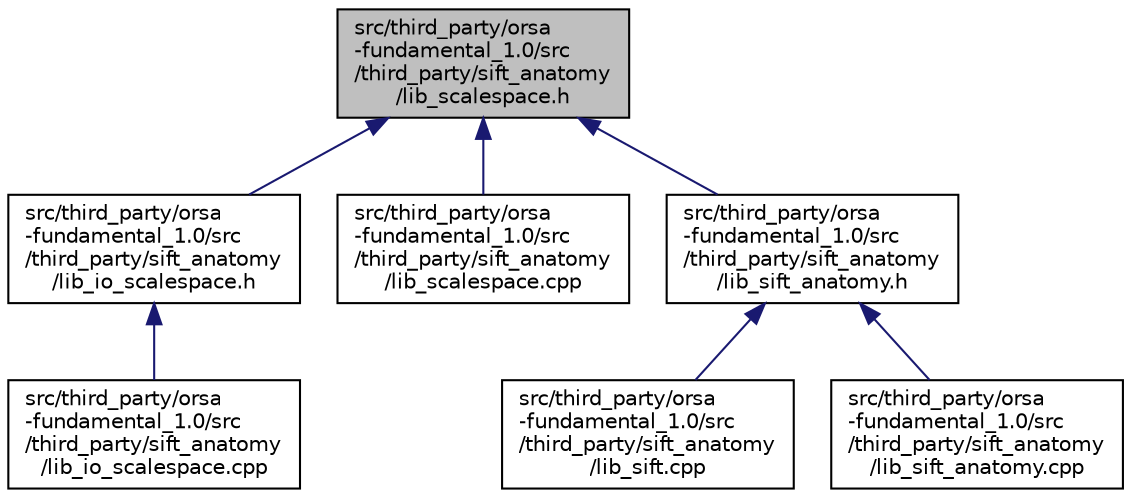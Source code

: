 digraph "src/third_party/orsa-fundamental_1.0/src/third_party/sift_anatomy/lib_scalespace.h"
{
  edge [fontname="Helvetica",fontsize="10",labelfontname="Helvetica",labelfontsize="10"];
  node [fontname="Helvetica",fontsize="10",shape=record];
  Node1 [label="src/third_party/orsa\l-fundamental_1.0/src\l/third_party/sift_anatomy\l/lib_scalespace.h",height=0.2,width=0.4,color="black", fillcolor="grey75", style="filled", fontcolor="black"];
  Node1 -> Node2 [dir="back",color="midnightblue",fontsize="10",style="solid"];
  Node2 [label="src/third_party/orsa\l-fundamental_1.0/src\l/third_party/sift_anatomy\l/lib_io_scalespace.h",height=0.2,width=0.4,color="black", fillcolor="white", style="filled",URL="$lib__io__scalespace_8h.html"];
  Node2 -> Node3 [dir="back",color="midnightblue",fontsize="10",style="solid"];
  Node3 [label="src/third_party/orsa\l-fundamental_1.0/src\l/third_party/sift_anatomy\l/lib_io_scalespace.cpp",height=0.2,width=0.4,color="black", fillcolor="white", style="filled",URL="$lib__io__scalespace_8cpp.html"];
  Node1 -> Node4 [dir="back",color="midnightblue",fontsize="10",style="solid"];
  Node4 [label="src/third_party/orsa\l-fundamental_1.0/src\l/third_party/sift_anatomy\l/lib_scalespace.cpp",height=0.2,width=0.4,color="black", fillcolor="white", style="filled",URL="$lib__scalespace_8cpp.html"];
  Node1 -> Node5 [dir="back",color="midnightblue",fontsize="10",style="solid"];
  Node5 [label="src/third_party/orsa\l-fundamental_1.0/src\l/third_party/sift_anatomy\l/lib_sift_anatomy.h",height=0.2,width=0.4,color="black", fillcolor="white", style="filled",URL="$lib__sift__anatomy_8h.html",tooltip="SIFT anatomy interface. "];
  Node5 -> Node6 [dir="back",color="midnightblue",fontsize="10",style="solid"];
  Node6 [label="src/third_party/orsa\l-fundamental_1.0/src\l/third_party/sift_anatomy\l/lib_sift.cpp",height=0.2,width=0.4,color="black", fillcolor="white", style="filled",URL="$lib__sift_8cpp.html"];
  Node5 -> Node7 [dir="back",color="midnightblue",fontsize="10",style="solid"];
  Node7 [label="src/third_party/orsa\l-fundamental_1.0/src\l/third_party/sift_anatomy\l/lib_sift_anatomy.cpp",height=0.2,width=0.4,color="black", fillcolor="white", style="filled",URL="$lib__sift__anatomy_8cpp.html"];
}
